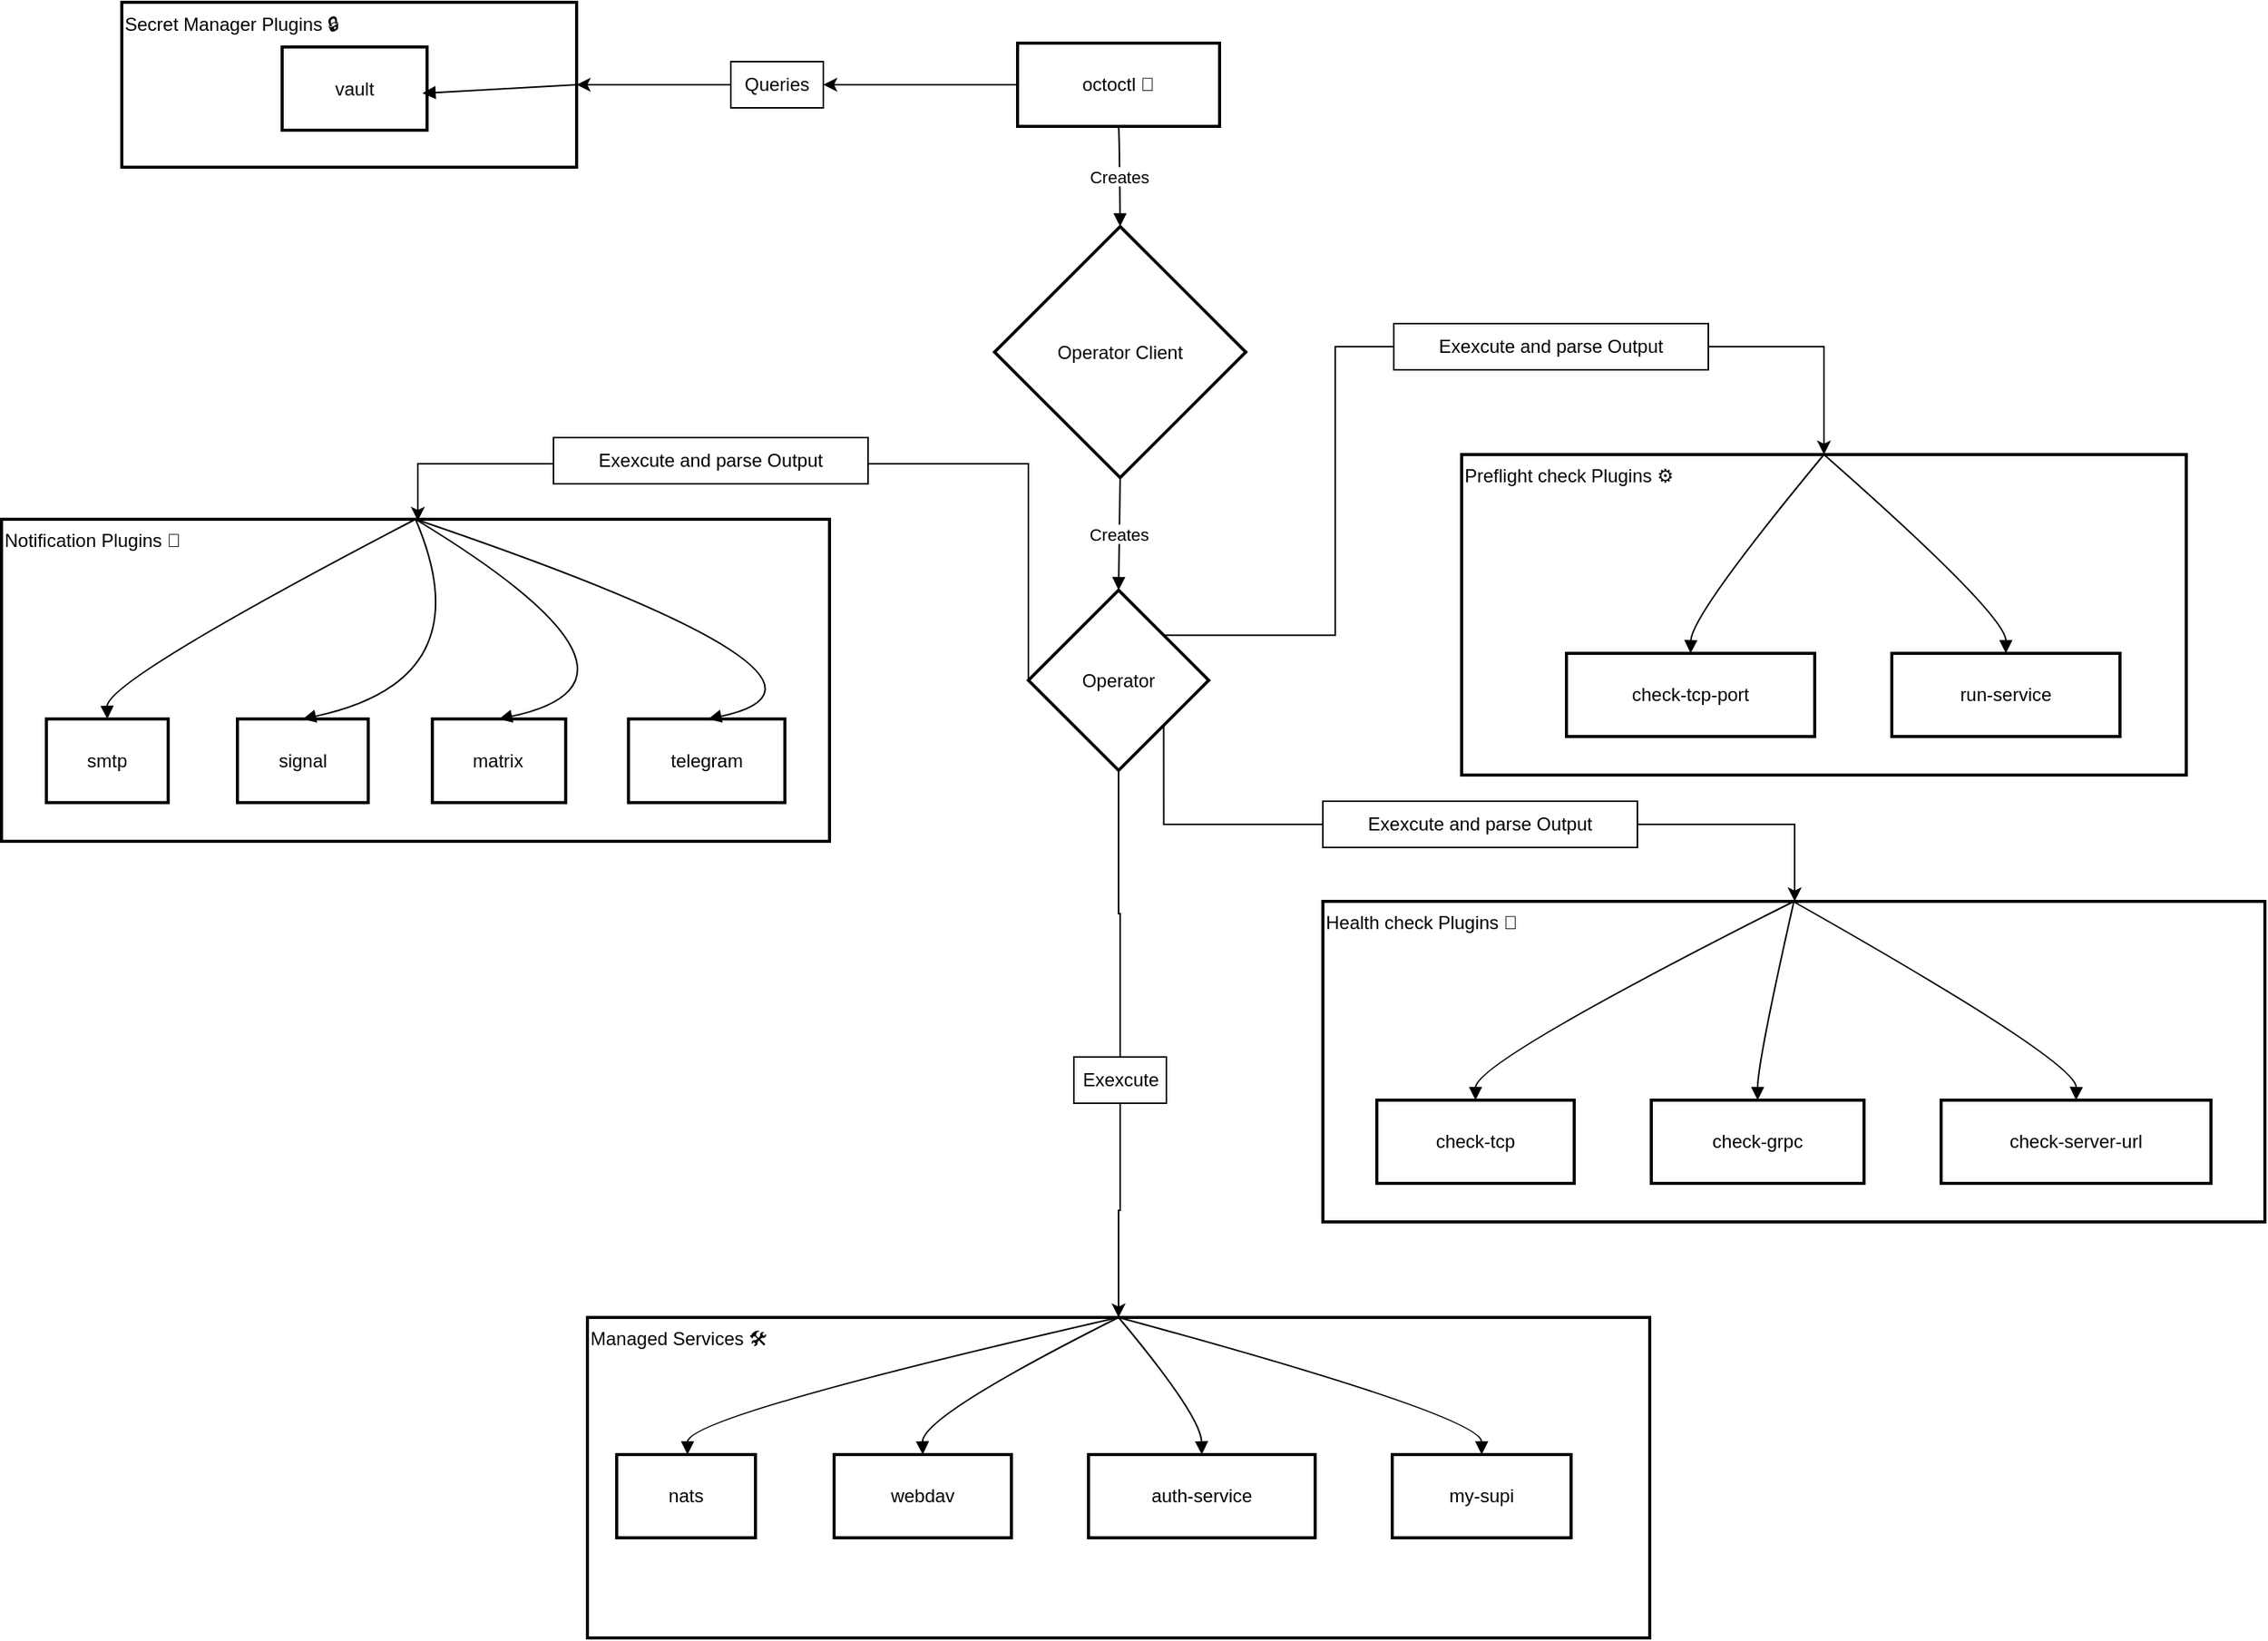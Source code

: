 <mxfile>
    <diagram name="Seite-1" id="iYdMPJQ58wQHqPHLH1g8">
        <mxGraphModel dx="2935" dy="1427" grid="0" gridSize="10" guides="1" tooltips="1" connect="1" arrows="1" fold="1" page="1" pageScale="1" pageWidth="827" pageHeight="1169" math="0" shadow="0">
            <root>
                <mxCell id="0"/>
                <mxCell id="1" parent="0"/>
                <mxCell id="ZHiZysWRDo9-fRYJETXd-2" value="Secret Manager Plugins 🔒" style="whiteSpace=wrap;strokeWidth=2;align=left;verticalAlign=top;" parent="1" vertex="1">
                    <mxGeometry x="84" y="19.5" width="295" height="107" as="geometry"/>
                </mxCell>
                <mxCell id="ZHiZysWRDo9-fRYJETXd-53" style="edgeStyle=orthogonalEdgeStyle;rounded=0;orthogonalLoop=1;jettySize=auto;html=1;exitX=0;exitY=0.5;exitDx=0;exitDy=0;entryX=1;entryY=0.5;entryDx=0;entryDy=0;" parent="1" source="ZHiZysWRDo9-fRYJETXd-54" target="ZHiZysWRDo9-fRYJETXd-2" edge="1">
                    <mxGeometry relative="1" as="geometry"/>
                </mxCell>
                <mxCell id="ZHiZysWRDo9-fRYJETXd-6" value="octoctl 🐙" style="whiteSpace=wrap;strokeWidth=2;" parent="1" vertex="1">
                    <mxGeometry x="665" y="46" width="131" height="54" as="geometry"/>
                </mxCell>
                <mxCell id="ZHiZysWRDo9-fRYJETXd-7" value="Operator Client" style="rhombus;strokeWidth=2;whiteSpace=wrap;" parent="1" vertex="1">
                    <mxGeometry x="650" y="165" width="163" height="163" as="geometry"/>
                </mxCell>
                <mxCell id="ZHiZysWRDo9-fRYJETXd-57" style="edgeStyle=orthogonalEdgeStyle;rounded=0;orthogonalLoop=1;jettySize=auto;html=1;exitX=0.5;exitY=1;exitDx=0;exitDy=0;startArrow=none;" parent="1" source="2" target="ZHiZysWRDo9-fRYJETXd-1" edge="1">
                    <mxGeometry relative="1" as="geometry"/>
                </mxCell>
                <mxCell id="ZHiZysWRDo9-fRYJETXd-66" style="edgeStyle=orthogonalEdgeStyle;rounded=0;orthogonalLoop=1;jettySize=auto;html=1;exitX=1;exitY=1;exitDx=0;exitDy=0;" parent="1" source="ZHiZysWRDo9-fRYJETXd-8" target="ZHiZysWRDo9-fRYJETXd-5" edge="1">
                    <mxGeometry relative="1" as="geometry">
                        <Array as="points">
                            <mxPoint x="760" y="553"/>
                            <mxPoint x="1169" y="553"/>
                        </Array>
                    </mxGeometry>
                </mxCell>
                <mxCell id="ZHiZysWRDo9-fRYJETXd-67" style="edgeStyle=orthogonalEdgeStyle;rounded=0;orthogonalLoop=1;jettySize=auto;html=1;exitX=1;exitY=0;exitDx=0;exitDy=0;entryX=0.5;entryY=0;entryDx=0;entryDy=0;" parent="1" source="ZHiZysWRDo9-fRYJETXd-8" target="ZHiZysWRDo9-fRYJETXd-4" edge="1">
                    <mxGeometry relative="1" as="geometry">
                        <Array as="points">
                            <mxPoint x="871" y="430"/>
                            <mxPoint x="871" y="243"/>
                            <mxPoint x="1188" y="243"/>
                        </Array>
                    </mxGeometry>
                </mxCell>
                <mxCell id="ZHiZysWRDo9-fRYJETXd-8" value="Operator" style="rhombus;strokeWidth=2;whiteSpace=wrap;" parent="1" vertex="1">
                    <mxGeometry x="672" y="401" width="117" height="117" as="geometry"/>
                </mxCell>
                <mxCell id="ZHiZysWRDo9-fRYJETXd-24" value="vault" style="whiteSpace=wrap;strokeWidth=2;" parent="1" vertex="1">
                    <mxGeometry x="188" y="48.5" width="94" height="54" as="geometry"/>
                </mxCell>
                <mxCell id="ZHiZysWRDo9-fRYJETXd-30" value="Creates" style="curved=1;startArrow=none;endArrow=block;exitX=0.5;exitY=1;entryX=0.5;entryY=0;rounded=0;exitDx=0;exitDy=0;" parent="1" source="ZHiZysWRDo9-fRYJETXd-6" target="ZHiZysWRDo9-fRYJETXd-7" edge="1">
                    <mxGeometry relative="1" as="geometry">
                        <Array as="points">
                            <mxPoint x="731" y="104"/>
                        </Array>
                    </mxGeometry>
                </mxCell>
                <mxCell id="ZHiZysWRDo9-fRYJETXd-31" value="Creates" style="curved=1;startArrow=none;endArrow=block;exitX=0.5;exitY=1;entryX=0.5;entryY=0;rounded=0;" parent="1" source="ZHiZysWRDo9-fRYJETXd-7" target="ZHiZysWRDo9-fRYJETXd-8" edge="1">
                    <mxGeometry relative="1" as="geometry">
                        <Array as="points"/>
                    </mxGeometry>
                </mxCell>
                <mxCell id="ZHiZysWRDo9-fRYJETXd-44" value="" style="curved=1;startArrow=none;endArrow=block;entryX=0.968;entryY=0.556;rounded=0;exitX=1;exitY=0.5;exitDx=0;exitDy=0;entryDx=0;entryDy=0;entryPerimeter=0;" parent="1" target="ZHiZysWRDo9-fRYJETXd-24" edge="1" source="ZHiZysWRDo9-fRYJETXd-2">
                    <mxGeometry relative="1" as="geometry">
                        <Array as="points"/>
                        <mxPoint x="233" y="19.5" as="sourcePoint"/>
                    </mxGeometry>
                </mxCell>
                <mxCell id="ZHiZysWRDo9-fRYJETXd-55" value="" style="edgeStyle=orthogonalEdgeStyle;rounded=0;orthogonalLoop=1;jettySize=auto;html=1;exitX=0;exitY=0.5;exitDx=0;exitDy=0;entryX=1;entryY=0.5;entryDx=0;entryDy=0;" parent="1" source="ZHiZysWRDo9-fRYJETXd-6" target="ZHiZysWRDo9-fRYJETXd-54" edge="1">
                    <mxGeometry relative="1" as="geometry">
                        <mxPoint x="665" y="73" as="sourcePoint"/>
                        <mxPoint x="372" y="73" as="targetPoint"/>
                    </mxGeometry>
                </mxCell>
                <mxCell id="ZHiZysWRDo9-fRYJETXd-54" value="Queries" style="text;html=1;align=center;verticalAlign=middle;whiteSpace=wrap;rounded=0;strokeColor=default;fillColor=default;" parent="1" vertex="1">
                    <mxGeometry x="479" y="58" width="60" height="30" as="geometry"/>
                </mxCell>
                <mxCell id="ZHiZysWRDo9-fRYJETXd-58" value="" style="group" parent="1" vertex="1" connectable="0">
                    <mxGeometry x="386" y="873" width="689" height="208" as="geometry"/>
                </mxCell>
                <mxCell id="ZHiZysWRDo9-fRYJETXd-1" value="Managed Services 🛠️" style="whiteSpace=wrap;strokeWidth=2;align=left;verticalAlign=top;" parent="ZHiZysWRDo9-fRYJETXd-58" vertex="1">
                    <mxGeometry width="689" height="208" as="geometry"/>
                </mxCell>
                <mxCell id="ZHiZysWRDo9-fRYJETXd-26" value="nats" style="whiteSpace=wrap;strokeWidth=2;" parent="ZHiZysWRDo9-fRYJETXd-58" vertex="1">
                    <mxGeometry x="19" y="89" width="90" height="54" as="geometry"/>
                </mxCell>
                <mxCell id="ZHiZysWRDo9-fRYJETXd-27" value="webdav" style="whiteSpace=wrap;strokeWidth=2;" parent="ZHiZysWRDo9-fRYJETXd-58" vertex="1">
                    <mxGeometry x="160" y="89" width="115" height="54" as="geometry"/>
                </mxCell>
                <mxCell id="ZHiZysWRDo9-fRYJETXd-28" value="auth-service" style="whiteSpace=wrap;strokeWidth=2;" parent="ZHiZysWRDo9-fRYJETXd-58" vertex="1">
                    <mxGeometry x="325" y="89" width="147" height="54" as="geometry"/>
                </mxCell>
                <mxCell id="ZHiZysWRDo9-fRYJETXd-29" value="my-supi" style="whiteSpace=wrap;strokeWidth=2;" parent="ZHiZysWRDo9-fRYJETXd-58" vertex="1">
                    <mxGeometry x="522" y="89" width="116" height="54" as="geometry"/>
                </mxCell>
                <mxCell id="ZHiZysWRDo9-fRYJETXd-45" value="" style="curved=1;startArrow=none;endArrow=block;exitX=0.5;exitY=0;entryX=0.51;entryY=0.01;rounded=0;exitDx=0;exitDy=0;" parent="ZHiZysWRDo9-fRYJETXd-58" source="ZHiZysWRDo9-fRYJETXd-1" target="ZHiZysWRDo9-fRYJETXd-26" edge="1">
                    <mxGeometry relative="1" as="geometry">
                        <Array as="points">
                            <mxPoint x="65" y="64"/>
                        </Array>
                        <mxPoint x="262.0" y="28.74" as="sourcePoint"/>
                    </mxGeometry>
                </mxCell>
                <mxCell id="ZHiZysWRDo9-fRYJETXd-46" value="" style="curved=1;startArrow=none;endArrow=block;exitX=0.5;exitY=0;entryX=0.5;entryY=0.01;rounded=0;exitDx=0;exitDy=0;" parent="ZHiZysWRDo9-fRYJETXd-58" source="ZHiZysWRDo9-fRYJETXd-1" target="ZHiZysWRDo9-fRYJETXd-27" edge="1">
                    <mxGeometry relative="1" as="geometry">
                        <Array as="points">
                            <mxPoint x="217" y="64"/>
                        </Array>
                        <mxPoint x="285.833" y="39" as="sourcePoint"/>
                    </mxGeometry>
                </mxCell>
                <mxCell id="ZHiZysWRDo9-fRYJETXd-47" value="" style="curved=1;startArrow=none;endArrow=block;entryX=0.5;entryY=0.01;rounded=0;exitX=0.5;exitY=0;exitDx=0;exitDy=0;" parent="ZHiZysWRDo9-fRYJETXd-58" source="ZHiZysWRDo9-fRYJETXd-1" target="ZHiZysWRDo9-fRYJETXd-28" edge="1">
                    <mxGeometry relative="1" as="geometry">
                        <Array as="points">
                            <mxPoint x="398" y="64"/>
                        </Array>
                        <mxPoint x="379" y="30" as="sourcePoint"/>
                    </mxGeometry>
                </mxCell>
                <mxCell id="ZHiZysWRDo9-fRYJETXd-48" value="" style="curved=1;startArrow=none;endArrow=block;exitX=0.5;exitY=0;entryX=0.5;entryY=0.01;rounded=0;exitDx=0;exitDy=0;" parent="ZHiZysWRDo9-fRYJETXd-58" source="ZHiZysWRDo9-fRYJETXd-1" target="ZHiZysWRDo9-fRYJETXd-29" edge="1">
                    <mxGeometry relative="1" as="geometry">
                        <Array as="points">
                            <mxPoint x="580" y="64"/>
                        </Array>
                        <mxPoint x="449" y="34.14" as="sourcePoint"/>
                    </mxGeometry>
                </mxCell>
                <mxCell id="ZHiZysWRDo9-fRYJETXd-59" value="" style="group" parent="1" vertex="1" connectable="0">
                    <mxGeometry x="6" y="355" width="790" height="209" as="geometry"/>
                </mxCell>
                <mxCell id="ZHiZysWRDo9-fRYJETXd-69" value="" style="group" parent="ZHiZysWRDo9-fRYJETXd-59" vertex="1" connectable="0">
                    <mxGeometry width="576.284" height="209" as="geometry"/>
                </mxCell>
                <mxCell id="ZHiZysWRDo9-fRYJETXd-3" value="Notification Plugins 📢" style="whiteSpace=wrap;strokeWidth=2;align=left;verticalAlign=top;" parent="ZHiZysWRDo9-fRYJETXd-69" vertex="1">
                    <mxGeometry width="537" height="209" as="geometry"/>
                </mxCell>
                <mxCell id="ZHiZysWRDo9-fRYJETXd-17" value="smtp" style="whiteSpace=wrap;strokeWidth=2;" parent="ZHiZysWRDo9-fRYJETXd-69" vertex="1">
                    <mxGeometry x="29.105" y="129.62" width="79" height="54.26" as="geometry"/>
                </mxCell>
                <mxCell id="ZHiZysWRDo9-fRYJETXd-19" value="signal" style="whiteSpace=wrap;strokeWidth=2;" parent="ZHiZysWRDo9-fRYJETXd-69" vertex="1">
                    <mxGeometry x="153.005" y="129.62" width="84.821" height="54.26" as="geometry"/>
                </mxCell>
                <mxCell id="ZHiZysWRDo9-fRYJETXd-20" value="matrix" style="whiteSpace=wrap;strokeWidth=2;" parent="ZHiZysWRDo9-fRYJETXd-69" vertex="1">
                    <mxGeometry x="279.405" y="129.62" width="86.484" height="54.26" as="geometry"/>
                </mxCell>
                <mxCell id="ZHiZysWRDo9-fRYJETXd-21" value="telegram" style="whiteSpace=wrap;strokeWidth=2;" parent="ZHiZysWRDo9-fRYJETXd-69" vertex="1">
                    <mxGeometry x="406.636" y="129.62" width="101.453" height="54.26" as="geometry"/>
                </mxCell>
                <mxCell id="ZHiZysWRDo9-fRYJETXd-38" value="" style="curved=1;startArrow=none;endArrow=block;entryX=0.5;entryY=0.01;rounded=0;exitX=0.5;exitY=0;exitDx=0;exitDy=0;" parent="ZHiZysWRDo9-fRYJETXd-69" source="ZHiZysWRDo9-fRYJETXd-3" target="ZHiZysWRDo9-fRYJETXd-17" edge="1">
                    <mxGeometry relative="1" as="geometry">
                        <Array as="points">
                            <mxPoint x="68.189" y="104.5"/>
                        </Array>
                        <mxPoint x="395.832" as="sourcePoint"/>
                    </mxGeometry>
                </mxCell>
                <mxCell id="ZHiZysWRDo9-fRYJETXd-40" value="" style="curved=1;startArrow=none;endArrow=block;exitX=0.5;exitY=0;entryX=0.5;entryY=0.01;rounded=0;exitDx=0;exitDy=0;" parent="ZHiZysWRDo9-fRYJETXd-69" source="ZHiZysWRDo9-fRYJETXd-3" target="ZHiZysWRDo9-fRYJETXd-19" edge="1">
                    <mxGeometry relative="1" as="geometry">
                        <Array as="points">
                            <mxPoint x="313.505" y="104.5"/>
                        </Array>
                        <mxPoint x="348.211" y="79.38" as="sourcePoint"/>
                    </mxGeometry>
                </mxCell>
                <mxCell id="ZHiZysWRDo9-fRYJETXd-41" value="" style="curved=1;startArrow=none;endArrow=block;exitX=0.5;exitY=0;entryX=0.5;entryY=0.01;rounded=0;exitDx=0;exitDy=0;" parent="ZHiZysWRDo9-fRYJETXd-69" source="ZHiZysWRDo9-fRYJETXd-3" target="ZHiZysWRDo9-fRYJETXd-20" edge="1">
                    <mxGeometry relative="1" as="geometry">
                        <Array as="points">
                            <mxPoint x="440.737" y="104.5"/>
                        </Array>
                        <mxPoint x="412.463" y="79.38" as="sourcePoint"/>
                    </mxGeometry>
                </mxCell>
                <mxCell id="ZHiZysWRDo9-fRYJETXd-42" value="" style="curved=1;startArrow=none;endArrow=block;exitX=0.5;exitY=0;entryX=0.51;entryY=0.01;rounded=0;exitDx=0;exitDy=0;" parent="ZHiZysWRDo9-fRYJETXd-69" source="ZHiZysWRDo9-fRYJETXd-3" target="ZHiZysWRDo9-fRYJETXd-21" edge="1">
                    <mxGeometry relative="1" as="geometry">
                        <Array as="points">
                            <mxPoint x="576.284" y="104.5"/>
                        </Array>
                        <mxPoint x="471.505" y="76.667" as="sourcePoint"/>
                    </mxGeometry>
                </mxCell>
                <mxCell id="ZHiZysWRDo9-fRYJETXd-62" value="" style="group" parent="1" vertex="1" connectable="0">
                    <mxGeometry x="953" y="313" width="470" height="208" as="geometry"/>
                </mxCell>
                <mxCell id="ZHiZysWRDo9-fRYJETXd-4" value="Preflight check Plugins ⚙️" style="whiteSpace=wrap;strokeWidth=2;align=left;verticalAlign=top;" parent="ZHiZysWRDo9-fRYJETXd-62" vertex="1">
                    <mxGeometry width="470" height="208" as="geometry"/>
                </mxCell>
                <mxCell id="ZHiZysWRDo9-fRYJETXd-14" value="check-tcp-port" style="whiteSpace=wrap;strokeWidth=2;" parent="ZHiZysWRDo9-fRYJETXd-62" vertex="1">
                    <mxGeometry x="68" y="129" width="161" height="54" as="geometry"/>
                </mxCell>
                <mxCell id="ZHiZysWRDo9-fRYJETXd-15" value="run-service" style="whiteSpace=wrap;strokeWidth=2;" parent="ZHiZysWRDo9-fRYJETXd-62" vertex="1">
                    <mxGeometry x="279" y="129" width="148" height="54" as="geometry"/>
                </mxCell>
                <mxCell id="ZHiZysWRDo9-fRYJETXd-36" value="" style="curved=1;startArrow=none;endArrow=block;entryX=0.5;entryY=0.01;rounded=0;exitX=0.5;exitY=0;exitDx=0;exitDy=0;" parent="ZHiZysWRDo9-fRYJETXd-62" source="ZHiZysWRDo9-fRYJETXd-4" target="ZHiZysWRDo9-fRYJETXd-14" edge="1">
                    <mxGeometry relative="1" as="geometry">
                        <Array as="points">
                            <mxPoint x="149" y="104"/>
                        </Array>
                        <mxPoint x="210" y="79" as="sourcePoint"/>
                    </mxGeometry>
                </mxCell>
                <mxCell id="ZHiZysWRDo9-fRYJETXd-37" value="" style="curved=1;startArrow=none;endArrow=block;entryX=0.5;entryY=0.01;rounded=0;exitX=0.5;exitY=0;exitDx=0;exitDy=0;" parent="ZHiZysWRDo9-fRYJETXd-62" source="ZHiZysWRDo9-fRYJETXd-4" target="ZHiZysWRDo9-fRYJETXd-15" edge="1">
                    <mxGeometry relative="1" as="geometry">
                        <Array as="points">
                            <mxPoint x="353" y="104"/>
                        </Array>
                        <mxPoint x="250" y="-10" as="sourcePoint"/>
                    </mxGeometry>
                </mxCell>
                <mxCell id="ZHiZysWRDo9-fRYJETXd-63" value="" style="group" parent="1" vertex="1" connectable="0">
                    <mxGeometry x="863" y="603" width="611" height="208" as="geometry"/>
                </mxCell>
                <mxCell id="ZHiZysWRDo9-fRYJETXd-5" value="Health check Plugins 📡" style="whiteSpace=wrap;strokeWidth=2;align=left;verticalAlign=top;" parent="ZHiZysWRDo9-fRYJETXd-63" vertex="1">
                    <mxGeometry width="611" height="208" as="geometry"/>
                </mxCell>
                <mxCell id="ZHiZysWRDo9-fRYJETXd-10" value="check-tcp" style="whiteSpace=wrap;strokeWidth=2;" parent="ZHiZysWRDo9-fRYJETXd-63" vertex="1">
                    <mxGeometry x="35" y="129" width="128" height="54" as="geometry"/>
                </mxCell>
                <mxCell id="ZHiZysWRDo9-fRYJETXd-11" value="check-grpc" style="whiteSpace=wrap;strokeWidth=2;" parent="ZHiZysWRDo9-fRYJETXd-63" vertex="1">
                    <mxGeometry x="213" y="129" width="138" height="54" as="geometry"/>
                </mxCell>
                <mxCell id="ZHiZysWRDo9-fRYJETXd-12" value="check-server-url" style="whiteSpace=wrap;strokeWidth=2;" parent="ZHiZysWRDo9-fRYJETXd-63" vertex="1">
                    <mxGeometry x="401" y="129" width="175" height="54" as="geometry"/>
                </mxCell>
                <mxCell id="ZHiZysWRDo9-fRYJETXd-33" value="" style="curved=1;startArrow=none;endArrow=block;exitX=0.5;exitY=0;entryX=0.5;entryY=0.01;rounded=0;exitDx=0;exitDy=0;" parent="ZHiZysWRDo9-fRYJETXd-63" source="ZHiZysWRDo9-fRYJETXd-5" target="ZHiZysWRDo9-fRYJETXd-10" edge="1">
                    <mxGeometry relative="1" as="geometry">
                        <Array as="points">
                            <mxPoint x="99" y="104"/>
                        </Array>
                        <mxPoint x="262" y="73.6" as="sourcePoint"/>
                    </mxGeometry>
                </mxCell>
                <mxCell id="ZHiZysWRDo9-fRYJETXd-34" value="" style="curved=1;startArrow=none;endArrow=block;exitX=0.5;exitY=0;entryX=0.5;entryY=0.01;rounded=0;exitDx=0;exitDy=0;" parent="ZHiZysWRDo9-fRYJETXd-63" source="ZHiZysWRDo9-fRYJETXd-5" target="ZHiZysWRDo9-fRYJETXd-11" edge="1">
                    <mxGeometry relative="1" as="geometry">
                        <Array as="points">
                            <mxPoint x="282" y="104"/>
                        </Array>
                        <mxPoint x="327.588" y="79" as="sourcePoint"/>
                    </mxGeometry>
                </mxCell>
                <mxCell id="ZHiZysWRDo9-fRYJETXd-35" value="" style="curved=1;startArrow=none;endArrow=block;entryX=0.5;entryY=0.01;rounded=0;" parent="ZHiZysWRDo9-fRYJETXd-63" target="ZHiZysWRDo9-fRYJETXd-12" edge="1">
                    <mxGeometry relative="1" as="geometry">
                        <Array as="points">
                            <mxPoint x="489" y="104"/>
                        </Array>
                        <mxPoint x="305" as="sourcePoint"/>
                    </mxGeometry>
                </mxCell>
                <mxCell id="ZHiZysWRDo9-fRYJETXd-61" style="edgeStyle=orthogonalEdgeStyle;rounded=0;orthogonalLoop=1;jettySize=auto;html=1;exitX=0;exitY=0.5;exitDx=0;exitDy=0;startArrow=none;" parent="1" source="7" edge="1">
                    <mxGeometry relative="1" as="geometry">
                        <mxPoint x="656.926" y="457.81" as="sourcePoint"/>
                        <mxPoint x="276" y="356" as="targetPoint"/>
                        <Array as="points">
                            <mxPoint x="276" y="319"/>
                        </Array>
                    </mxGeometry>
                </mxCell>
                <mxCell id="3" value="" style="edgeStyle=orthogonalEdgeStyle;rounded=0;orthogonalLoop=1;jettySize=auto;html=1;exitX=0.5;exitY=1;exitDx=0;exitDy=0;endArrow=none;" edge="1" parent="1" source="ZHiZysWRDo9-fRYJETXd-8" target="2">
                    <mxGeometry relative="1" as="geometry">
                        <mxPoint x="730.5" y="518" as="sourcePoint"/>
                        <mxPoint x="730.5" y="873" as="targetPoint"/>
                    </mxGeometry>
                </mxCell>
                <mxCell id="2" value="Exexcute" style="text;html=1;strokeColor=default;fillColor=default;align=center;verticalAlign=middle;whiteSpace=wrap;rounded=0;" vertex="1" parent="1">
                    <mxGeometry x="701.5" y="704" width="60" height="30" as="geometry"/>
                </mxCell>
                <mxCell id="4" value="Exexcute and parse Output" style="text;html=1;strokeColor=default;fillColor=default;align=center;verticalAlign=middle;whiteSpace=wrap;rounded=0;" vertex="1" parent="1">
                    <mxGeometry x="863" y="538" width="204" height="30" as="geometry"/>
                </mxCell>
                <mxCell id="6" value="Exexcute and parse Output" style="text;html=1;strokeColor=default;fillColor=default;align=center;verticalAlign=middle;whiteSpace=wrap;rounded=0;" vertex="1" parent="1">
                    <mxGeometry x="909" y="228" width="204" height="30" as="geometry"/>
                </mxCell>
                <mxCell id="8" value="" style="edgeStyle=orthogonalEdgeStyle;rounded=0;orthogonalLoop=1;jettySize=auto;html=1;exitX=0;exitY=0.5;exitDx=0;exitDy=0;endArrow=none;" edge="1" parent="1" source="ZHiZysWRDo9-fRYJETXd-8" target="7">
                    <mxGeometry relative="1" as="geometry">
                        <mxPoint x="672" y="459.5" as="sourcePoint"/>
                        <mxPoint x="276" y="356" as="targetPoint"/>
                        <Array as="points">
                            <mxPoint x="672" y="319"/>
                        </Array>
                    </mxGeometry>
                </mxCell>
                <mxCell id="7" value="Exexcute and parse Output" style="text;html=1;strokeColor=default;fillColor=default;align=center;verticalAlign=middle;whiteSpace=wrap;rounded=0;" vertex="1" parent="1">
                    <mxGeometry x="364" y="302" width="204" height="30" as="geometry"/>
                </mxCell>
            </root>
        </mxGraphModel>
    </diagram>
</mxfile>